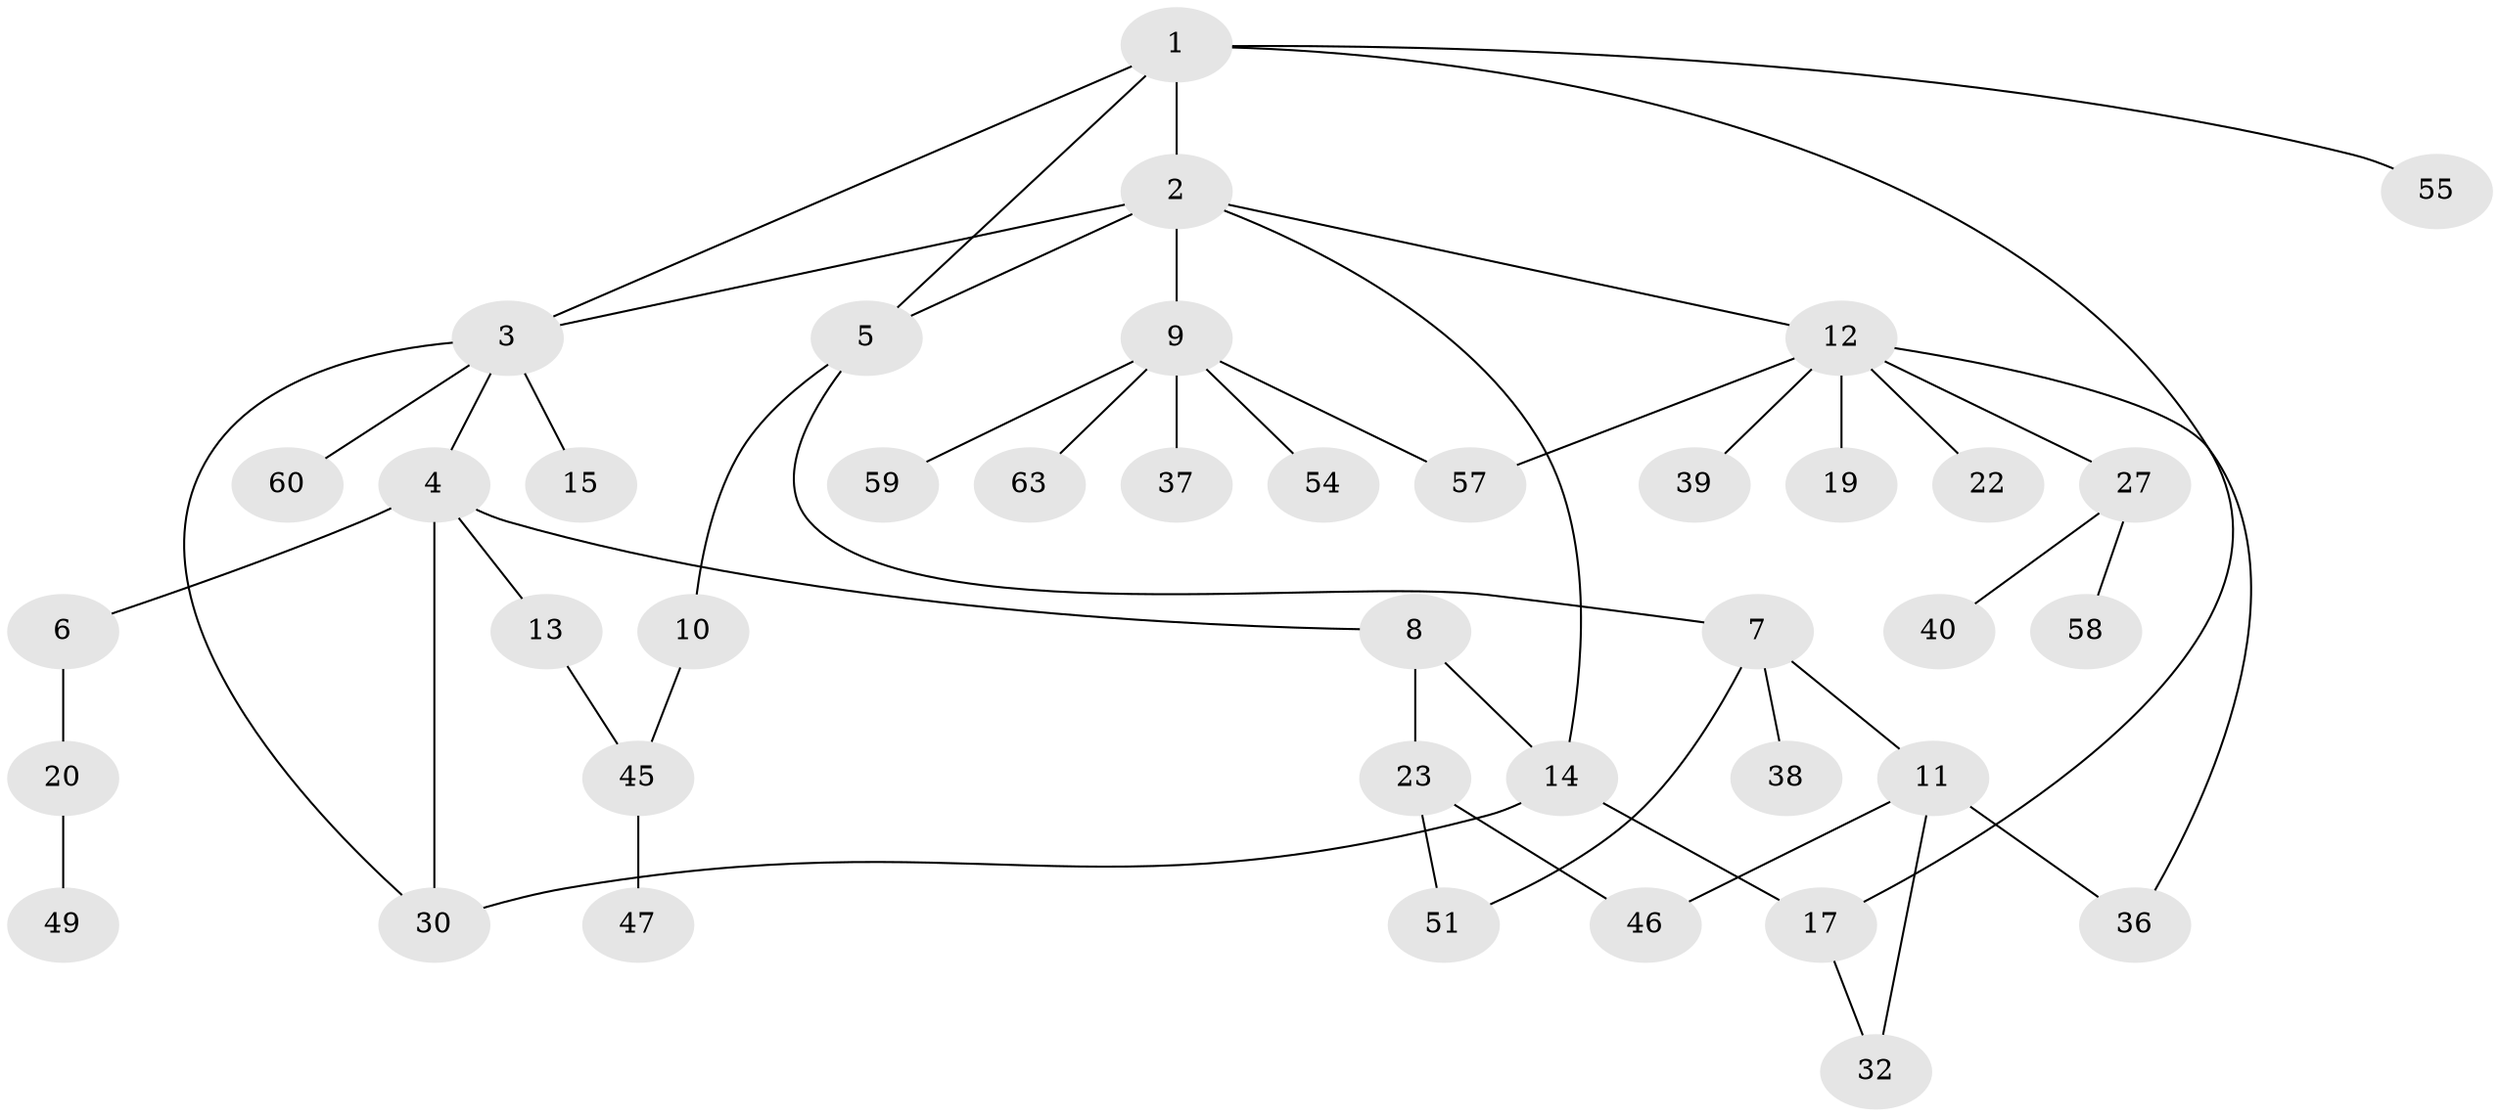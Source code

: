 // original degree distribution, {5: 0.06349206349206349, 6: 0.031746031746031744, 7: 0.015873015873015872, 2: 0.30158730158730157, 4: 0.06349206349206349, 3: 0.1746031746031746, 1: 0.3492063492063492}
// Generated by graph-tools (version 1.1) at 2025/41/03/06/25 10:41:28]
// undirected, 40 vertices, 51 edges
graph export_dot {
graph [start="1"]
  node [color=gray90,style=filled];
  1 [super="+25"];
  2;
  3 [super="+24"];
  4 [super="+21"];
  5 [super="+42"];
  6 [super="+16"];
  7 [super="+35"];
  8 [super="+18"];
  9 [super="+31"];
  10 [super="+29"];
  11 [super="+28"];
  12 [super="+41"];
  13 [super="+26"];
  14 [super="+62"];
  15;
  17 [super="+33"];
  19;
  20 [super="+34"];
  22;
  23 [super="+52"];
  27 [super="+61"];
  30 [super="+50"];
  32 [super="+44"];
  36;
  37 [super="+53"];
  38 [super="+43"];
  39;
  40 [super="+56"];
  45;
  46;
  47 [super="+48"];
  49;
  51;
  54;
  55;
  57;
  58;
  59;
  60;
  63;
  1 -- 2;
  1 -- 17;
  1 -- 55;
  1 -- 5;
  1 -- 3;
  2 -- 3;
  2 -- 5;
  2 -- 9;
  2 -- 12;
  2 -- 14;
  3 -- 4;
  3 -- 15;
  3 -- 60;
  3 -- 30;
  4 -- 6;
  4 -- 8;
  4 -- 13;
  4 -- 30;
  5 -- 7;
  5 -- 10;
  6 -- 20;
  7 -- 11;
  7 -- 38;
  7 -- 51;
  8 -- 14;
  8 -- 23;
  9 -- 37;
  9 -- 57;
  9 -- 59;
  9 -- 54;
  9 -- 63;
  10 -- 45;
  11 -- 32;
  11 -- 36;
  11 -- 46;
  12 -- 19;
  12 -- 22;
  12 -- 27;
  12 -- 39;
  12 -- 57;
  12 -- 36;
  13 -- 45;
  14 -- 30;
  14 -- 17;
  17 -- 32;
  20 -- 49;
  23 -- 51;
  23 -- 46;
  27 -- 40;
  27 -- 58;
  45 -- 47;
}
